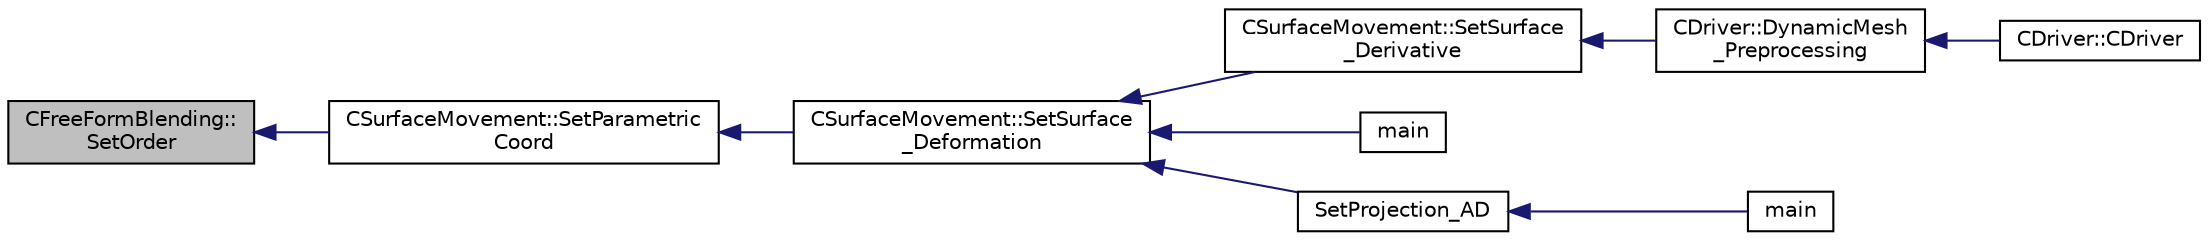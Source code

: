 digraph "CFreeFormBlending::SetOrder"
{
  edge [fontname="Helvetica",fontsize="10",labelfontname="Helvetica",labelfontsize="10"];
  node [fontname="Helvetica",fontsize="10",shape=record];
  rankdir="LR";
  Node57 [label="CFreeFormBlending::\lSetOrder",height=0.2,width=0.4,color="black", fillcolor="grey75", style="filled", fontcolor="black"];
  Node57 -> Node58 [dir="back",color="midnightblue",fontsize="10",style="solid",fontname="Helvetica"];
  Node58 [label="CSurfaceMovement::SetParametric\lCoord",height=0.2,width=0.4,color="black", fillcolor="white", style="filled",URL="$class_c_surface_movement.html#aba4574819df11175b382e0e765ec2f92",tooltip="Compute the parametric coordinates of a grid point using a point inversion strategy in the free form ..."];
  Node58 -> Node59 [dir="back",color="midnightblue",fontsize="10",style="solid",fontname="Helvetica"];
  Node59 [label="CSurfaceMovement::SetSurface\l_Deformation",height=0.2,width=0.4,color="black", fillcolor="white", style="filled",URL="$class_c_surface_movement.html#a23bec9fbe1bcd7f6117100de93381ac3",tooltip="Set the surface/boundary deformation. "];
  Node59 -> Node60 [dir="back",color="midnightblue",fontsize="10",style="solid",fontname="Helvetica"];
  Node60 [label="CSurfaceMovement::SetSurface\l_Derivative",height=0.2,width=0.4,color="black", fillcolor="white", style="filled",URL="$class_c_surface_movement.html#af6aac73d04565bf6e9b81305b66e97e7",tooltip="Set derivatives of the surface/boundary deformation. "];
  Node60 -> Node61 [dir="back",color="midnightblue",fontsize="10",style="solid",fontname="Helvetica"];
  Node61 [label="CDriver::DynamicMesh\l_Preprocessing",height=0.2,width=0.4,color="black", fillcolor="white", style="filled",URL="$class_c_driver.html#af585d91d9c08dbddcc2b3e67dd5f5af9",tooltip="GridMovement_Preprocessing. "];
  Node61 -> Node62 [dir="back",color="midnightblue",fontsize="10",style="solid",fontname="Helvetica"];
  Node62 [label="CDriver::CDriver",height=0.2,width=0.4,color="black", fillcolor="white", style="filled",URL="$class_c_driver.html#a3fca4a013a6efa9bbb38fe78a86b5f3d",tooltip="Constructor of the class. "];
  Node59 -> Node63 [dir="back",color="midnightblue",fontsize="10",style="solid",fontname="Helvetica"];
  Node63 [label="main",height=0.2,width=0.4,color="black", fillcolor="white", style="filled",URL="$_s_u2___d_e_f_8cpp.html#a0ddf1224851353fc92bfbff6f499fa97"];
  Node59 -> Node64 [dir="back",color="midnightblue",fontsize="10",style="solid",fontname="Helvetica"];
  Node64 [label="SetProjection_AD",height=0.2,width=0.4,color="black", fillcolor="white", style="filled",URL="$_s_u2___d_o_t_8cpp.html#a3fceed882e8eb3d6796c8e8396af7d87",tooltip="Projection of the surface sensitivity using algorithmic differentiation (AD). "];
  Node64 -> Node65 [dir="back",color="midnightblue",fontsize="10",style="solid",fontname="Helvetica"];
  Node65 [label="main",height=0.2,width=0.4,color="black", fillcolor="white", style="filled",URL="$_s_u2___d_o_t_8cpp.html#a0ddf1224851353fc92bfbff6f499fa97"];
}
